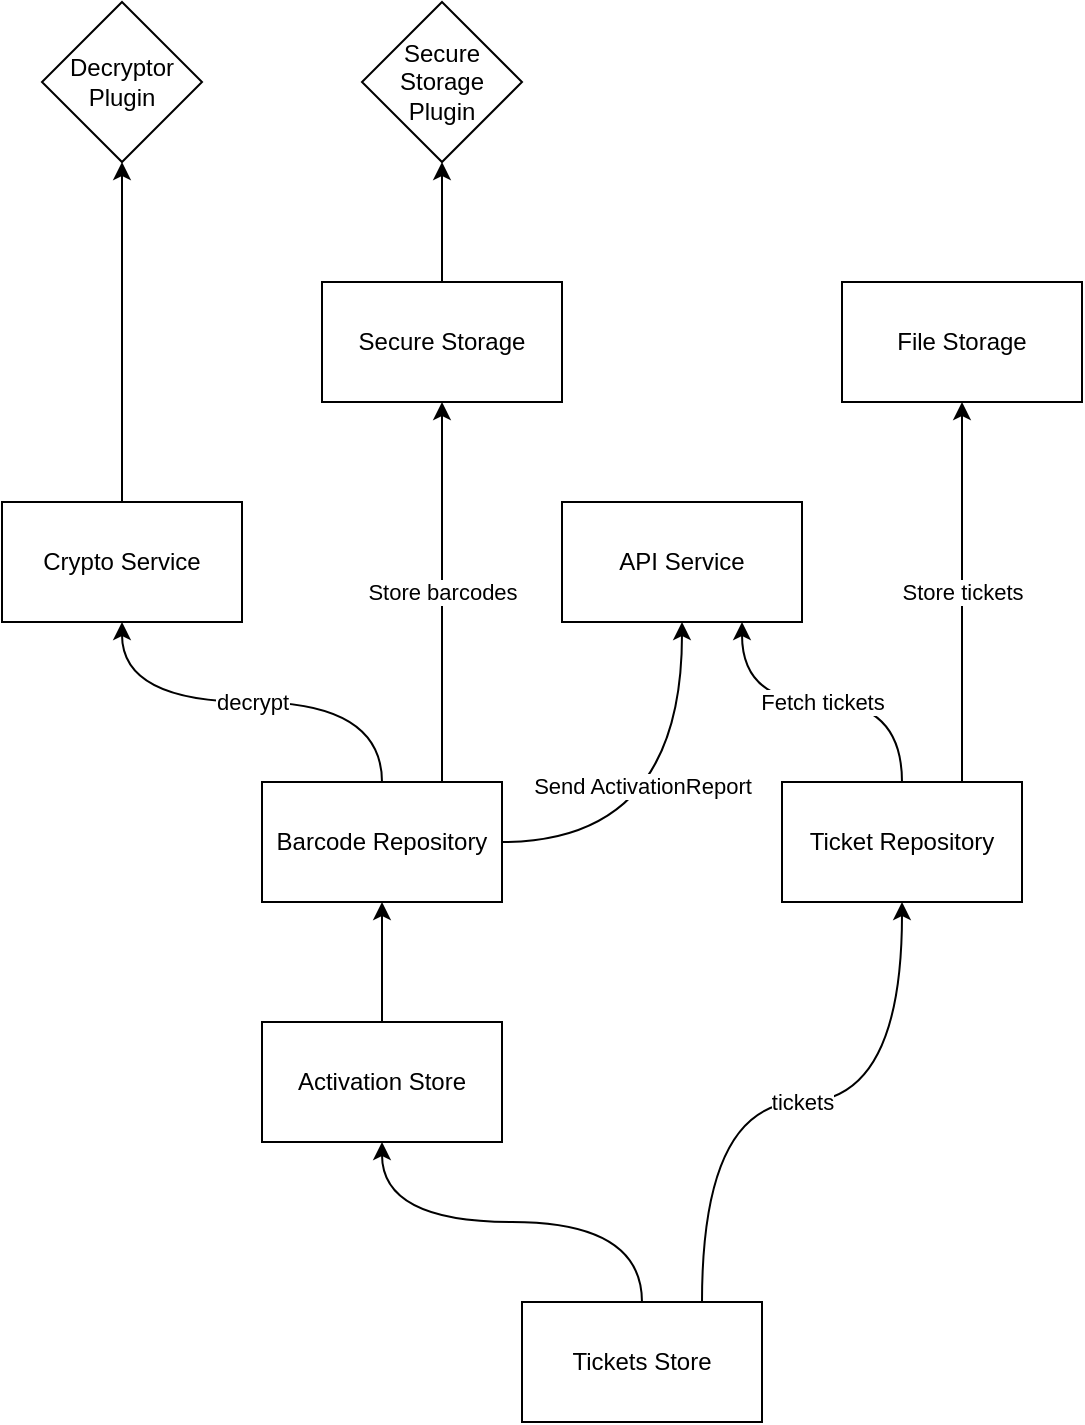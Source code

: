 <mxfile version="12.9.10" type="github">
  <diagram id="vZ2q2Lyvlgi1SDBOcN5u" name="Page-1">
    <mxGraphModel dx="1033" dy="1875" grid="1" gridSize="10" guides="1" tooltips="1" connect="1" arrows="1" fold="1" page="1" pageScale="1" pageWidth="827" pageHeight="1169" math="0" shadow="0">
      <root>
        <mxCell id="0" />
        <mxCell id="1" parent="0" />
        <mxCell id="NtAfsmwFFrSSaD4eCqGA-9" style="edgeStyle=orthogonalEdgeStyle;rounded=0;orthogonalLoop=1;jettySize=auto;html=1;exitX=0.5;exitY=0;exitDx=0;exitDy=0;entryX=0.5;entryY=1;entryDx=0;entryDy=0;curved=1;" edge="1" parent="1" source="NtAfsmwFFrSSaD4eCqGA-1" target="NtAfsmwFFrSSaD4eCqGA-6">
          <mxGeometry relative="1" as="geometry" />
        </mxCell>
        <mxCell id="NtAfsmwFFrSSaD4eCqGA-10" value="Send ActivationReport" style="edgeStyle=orthogonalEdgeStyle;rounded=0;orthogonalLoop=1;jettySize=auto;html=1;exitX=1;exitY=0.5;exitDx=0;exitDy=0;entryX=0.5;entryY=1;entryDx=0;entryDy=0;curved=1;" edge="1" parent="1" source="NtAfsmwFFrSSaD4eCqGA-6" target="NtAfsmwFFrSSaD4eCqGA-2">
          <mxGeometry x="0.182" y="20" relative="1" as="geometry">
            <mxPoint as="offset" />
          </mxGeometry>
        </mxCell>
        <mxCell id="NtAfsmwFFrSSaD4eCqGA-1" value="Activation Store" style="rounded=0;whiteSpace=wrap;html=1;" vertex="1" parent="1">
          <mxGeometry x="170" y="440" width="120" height="60" as="geometry" />
        </mxCell>
        <mxCell id="NtAfsmwFFrSSaD4eCqGA-2" value="API Service" style="rounded=0;whiteSpace=wrap;html=1;" vertex="1" parent="1">
          <mxGeometry x="320" y="180" width="120" height="60" as="geometry" />
        </mxCell>
        <mxCell id="NtAfsmwFFrSSaD4eCqGA-8" style="edgeStyle=orthogonalEdgeStyle;rounded=0;orthogonalLoop=1;jettySize=auto;html=1;exitX=0.5;exitY=0;exitDx=0;exitDy=0;entryX=0.5;entryY=1;entryDx=0;entryDy=0;curved=1;" edge="1" parent="1" source="NtAfsmwFFrSSaD4eCqGA-3" target="NtAfsmwFFrSSaD4eCqGA-1">
          <mxGeometry relative="1" as="geometry" />
        </mxCell>
        <mxCell id="NtAfsmwFFrSSaD4eCqGA-17" value="tickets" style="edgeStyle=orthogonalEdgeStyle;curved=1;rounded=0;orthogonalLoop=1;jettySize=auto;html=1;exitX=0.75;exitY=0;exitDx=0;exitDy=0;entryX=0.5;entryY=1;entryDx=0;entryDy=0;" edge="1" parent="1" source="NtAfsmwFFrSSaD4eCqGA-3" target="NtAfsmwFFrSSaD4eCqGA-15">
          <mxGeometry relative="1" as="geometry" />
        </mxCell>
        <mxCell id="NtAfsmwFFrSSaD4eCqGA-3" value="Tickets Store" style="rounded=0;whiteSpace=wrap;html=1;" vertex="1" parent="1">
          <mxGeometry x="300" y="580" width="120" height="60" as="geometry" />
        </mxCell>
        <mxCell id="NtAfsmwFFrSSaD4eCqGA-14" style="edgeStyle=orthogonalEdgeStyle;curved=1;rounded=0;orthogonalLoop=1;jettySize=auto;html=1;exitX=0.5;exitY=0;exitDx=0;exitDy=0;entryX=0.5;entryY=1;entryDx=0;entryDy=0;" edge="1" parent="1" source="NtAfsmwFFrSSaD4eCqGA-4" target="NtAfsmwFFrSSaD4eCqGA-11">
          <mxGeometry relative="1" as="geometry" />
        </mxCell>
        <mxCell id="NtAfsmwFFrSSaD4eCqGA-4" value="Crypto Service" style="rounded=0;whiteSpace=wrap;html=1;" vertex="1" parent="1">
          <mxGeometry x="40" y="180" width="120" height="60" as="geometry" />
        </mxCell>
        <mxCell id="NtAfsmwFFrSSaD4eCqGA-7" value="decrypt" style="edgeStyle=orthogonalEdgeStyle;rounded=0;orthogonalLoop=1;jettySize=auto;html=1;exitX=0.5;exitY=0;exitDx=0;exitDy=0;curved=1;" edge="1" parent="1" source="NtAfsmwFFrSSaD4eCqGA-6" target="NtAfsmwFFrSSaD4eCqGA-4">
          <mxGeometry relative="1" as="geometry" />
        </mxCell>
        <mxCell id="NtAfsmwFFrSSaD4eCqGA-13" value="Store barcodes" style="edgeStyle=orthogonalEdgeStyle;curved=1;rounded=0;orthogonalLoop=1;jettySize=auto;html=1;exitX=0.75;exitY=0;exitDx=0;exitDy=0;entryX=0.5;entryY=1;entryDx=0;entryDy=0;" edge="1" parent="1" source="NtAfsmwFFrSSaD4eCqGA-6" target="NtAfsmwFFrSSaD4eCqGA-21">
          <mxGeometry relative="1" as="geometry" />
        </mxCell>
        <mxCell id="NtAfsmwFFrSSaD4eCqGA-6" value="Barcode Repository" style="rounded=0;whiteSpace=wrap;html=1;" vertex="1" parent="1">
          <mxGeometry x="170" y="320" width="120" height="60" as="geometry" />
        </mxCell>
        <mxCell id="NtAfsmwFFrSSaD4eCqGA-11" value="Decryptor&lt;br&gt;Plugin" style="rhombus;whiteSpace=wrap;html=1;" vertex="1" parent="1">
          <mxGeometry x="60" y="-70" width="80" height="80" as="geometry" />
        </mxCell>
        <mxCell id="NtAfsmwFFrSSaD4eCqGA-12" value="Secure&lt;br&gt;Storage&lt;br&gt;Plugin" style="rhombus;whiteSpace=wrap;html=1;" vertex="1" parent="1">
          <mxGeometry x="220" y="-70" width="80" height="80" as="geometry" />
        </mxCell>
        <mxCell id="NtAfsmwFFrSSaD4eCqGA-16" value="Fetch tickets" style="edgeStyle=orthogonalEdgeStyle;curved=1;rounded=0;orthogonalLoop=1;jettySize=auto;html=1;exitX=0.5;exitY=0;exitDx=0;exitDy=0;entryX=0.75;entryY=1;entryDx=0;entryDy=0;" edge="1" parent="1" source="NtAfsmwFFrSSaD4eCqGA-15" target="NtAfsmwFFrSSaD4eCqGA-2">
          <mxGeometry relative="1" as="geometry" />
        </mxCell>
        <mxCell id="NtAfsmwFFrSSaD4eCqGA-20" value="Store tickets" style="edgeStyle=orthogonalEdgeStyle;curved=1;rounded=0;orthogonalLoop=1;jettySize=auto;html=1;exitX=0.75;exitY=0;exitDx=0;exitDy=0;entryX=0.5;entryY=1;entryDx=0;entryDy=0;" edge="1" parent="1" source="NtAfsmwFFrSSaD4eCqGA-15" target="NtAfsmwFFrSSaD4eCqGA-19">
          <mxGeometry relative="1" as="geometry" />
        </mxCell>
        <mxCell id="NtAfsmwFFrSSaD4eCqGA-15" value="Ticket Repository" style="rounded=0;whiteSpace=wrap;html=1;" vertex="1" parent="1">
          <mxGeometry x="430" y="320" width="120" height="60" as="geometry" />
        </mxCell>
        <mxCell id="NtAfsmwFFrSSaD4eCqGA-19" value="File Storage" style="rounded=0;whiteSpace=wrap;html=1;" vertex="1" parent="1">
          <mxGeometry x="460" y="70" width="120" height="60" as="geometry" />
        </mxCell>
        <mxCell id="NtAfsmwFFrSSaD4eCqGA-22" style="edgeStyle=orthogonalEdgeStyle;curved=1;rounded=0;orthogonalLoop=1;jettySize=auto;html=1;exitX=0.5;exitY=0;exitDx=0;exitDy=0;entryX=0.5;entryY=1;entryDx=0;entryDy=0;" edge="1" parent="1" source="NtAfsmwFFrSSaD4eCqGA-21" target="NtAfsmwFFrSSaD4eCqGA-12">
          <mxGeometry relative="1" as="geometry" />
        </mxCell>
        <mxCell id="NtAfsmwFFrSSaD4eCqGA-21" value="Secure Storage" style="rounded=0;whiteSpace=wrap;html=1;" vertex="1" parent="1">
          <mxGeometry x="200" y="70" width="120" height="60" as="geometry" />
        </mxCell>
      </root>
    </mxGraphModel>
  </diagram>
</mxfile>
